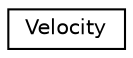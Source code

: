 digraph "Graphical Class Hierarchy"
{
 // LATEX_PDF_SIZE
  edge [fontname="Helvetica",fontsize="10",labelfontname="Helvetica",labelfontsize="10"];
  node [fontname="Helvetica",fontsize="10",shape=record];
  rankdir="LR";
  Node0 [label="Velocity",height=0.2,width=0.4,color="black", fillcolor="white", style="filled",URL="$structVelocity.html",tooltip=" "];
}
